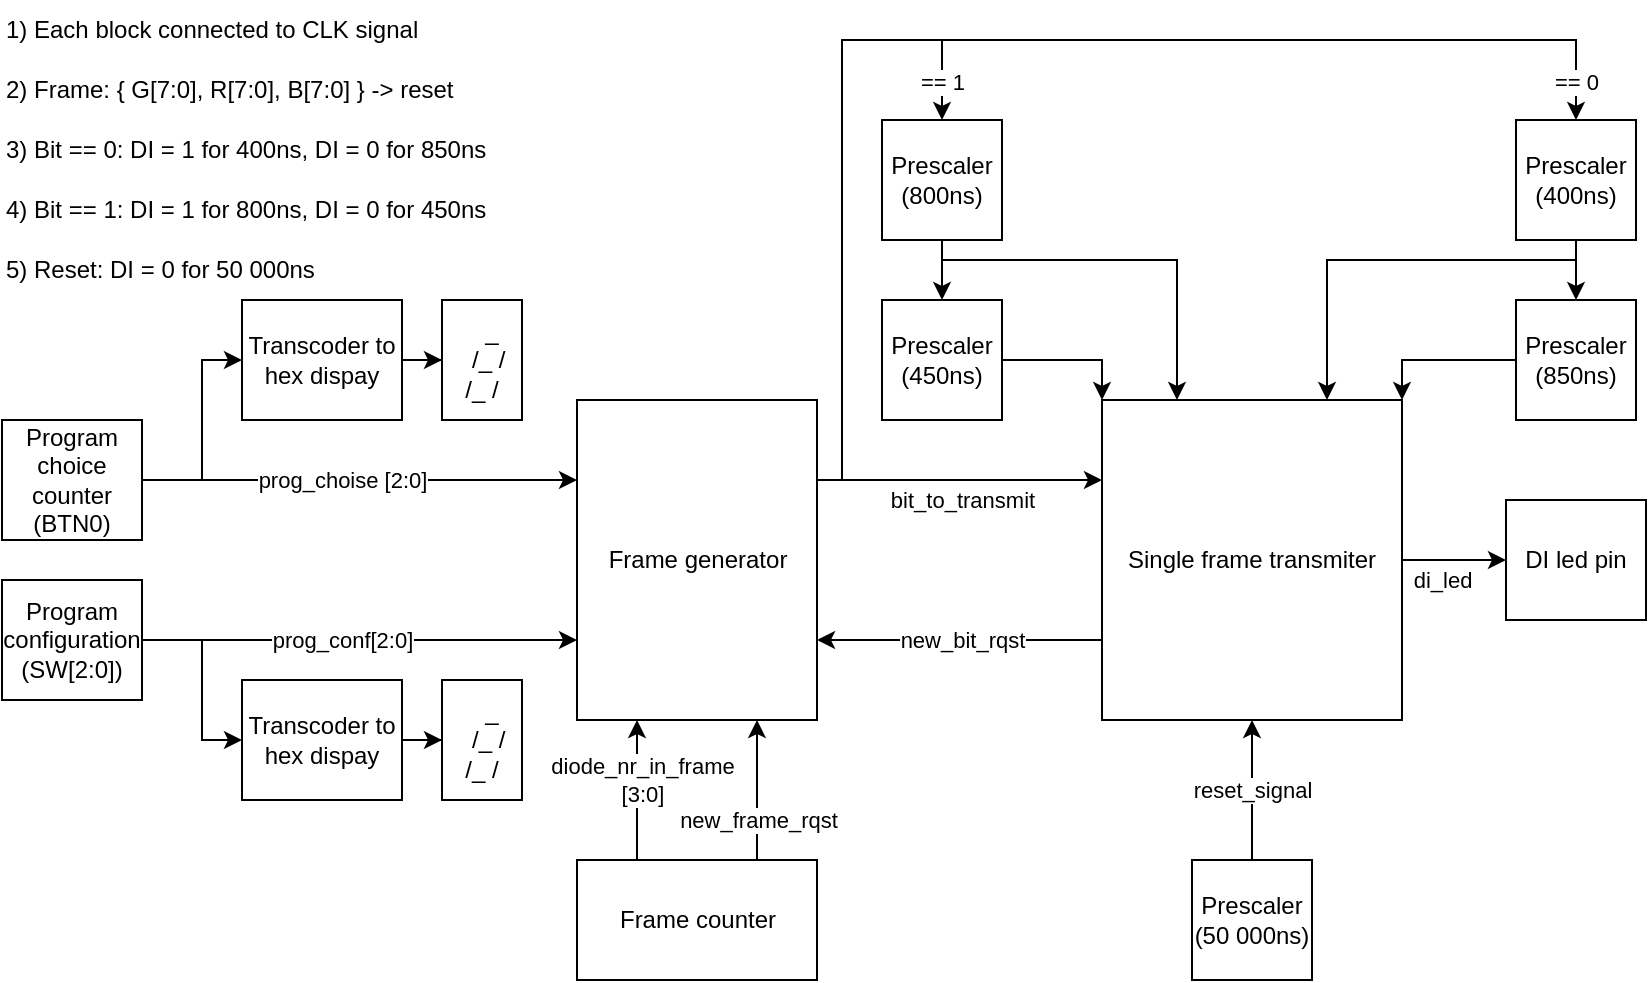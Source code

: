 <mxfile>
    <diagram id="C5RBs43oDa-KdzZeNtuy" name="Page-1">
        <mxGraphModel dx="497" dy="392" grid="1" gridSize="10" guides="1" tooltips="1" connect="1" arrows="1" fold="1" page="1" pageScale="1" pageWidth="827" pageHeight="1169" math="0" shadow="0">
            <root>
                <mxCell id="WIyWlLk6GJQsqaUBKTNV-0"/>
                <mxCell id="WIyWlLk6GJQsqaUBKTNV-1" parent="WIyWlLk6GJQsqaUBKTNV-0"/>
                <mxCell id="ReCScM4sRMLZIFWJEKZz-17" value="prog_choise [2:0]" style="edgeStyle=orthogonalEdgeStyle;rounded=0;orthogonalLoop=1;jettySize=auto;html=1;entryX=0;entryY=0.25;entryDx=0;entryDy=0;" parent="WIyWlLk6GJQsqaUBKTNV-1" source="ReCScM4sRMLZIFWJEKZz-0" target="ReCScM4sRMLZIFWJEKZz-15" edge="1">
                    <mxGeometry x="-0.081" relative="1" as="geometry">
                        <Array as="points">
                            <mxPoint x="140" y="240"/>
                            <mxPoint x="140" y="240"/>
                        </Array>
                        <mxPoint as="offset"/>
                    </mxGeometry>
                </mxCell>
                <mxCell id="ReCScM4sRMLZIFWJEKZz-23" style="edgeStyle=orthogonalEdgeStyle;rounded=0;orthogonalLoop=1;jettySize=auto;html=1;entryX=0;entryY=0.5;entryDx=0;entryDy=0;" parent="WIyWlLk6GJQsqaUBKTNV-1" source="ReCScM4sRMLZIFWJEKZz-0" target="ReCScM4sRMLZIFWJEKZz-3" edge="1">
                    <mxGeometry relative="1" as="geometry">
                        <Array as="points">
                            <mxPoint x="100" y="240"/>
                            <mxPoint x="100" y="180"/>
                        </Array>
                    </mxGeometry>
                </mxCell>
                <mxCell id="ReCScM4sRMLZIFWJEKZz-0" value="Program choice&lt;br&gt;counter&lt;br&gt;(BTN0)" style="rounded=0;whiteSpace=wrap;html=1;" parent="WIyWlLk6GJQsqaUBKTNV-1" vertex="1">
                    <mxGeometry y="210" width="70" height="60" as="geometry"/>
                </mxCell>
                <mxCell id="ReCScM4sRMLZIFWJEKZz-16" value="prog_conf[2:0]" style="edgeStyle=orthogonalEdgeStyle;rounded=0;orthogonalLoop=1;jettySize=auto;html=1;entryX=0;entryY=0.75;entryDx=0;entryDy=0;" parent="WIyWlLk6GJQsqaUBKTNV-1" source="ReCScM4sRMLZIFWJEKZz-1" target="ReCScM4sRMLZIFWJEKZz-15" edge="1">
                    <mxGeometry x="-0.081" relative="1" as="geometry">
                        <Array as="points">
                            <mxPoint x="90" y="320"/>
                            <mxPoint x="90" y="320"/>
                        </Array>
                        <mxPoint as="offset"/>
                    </mxGeometry>
                </mxCell>
                <mxCell id="ReCScM4sRMLZIFWJEKZz-24" style="edgeStyle=orthogonalEdgeStyle;rounded=0;orthogonalLoop=1;jettySize=auto;html=1;entryX=0;entryY=0.5;entryDx=0;entryDy=0;" parent="WIyWlLk6GJQsqaUBKTNV-1" source="ReCScM4sRMLZIFWJEKZz-1" target="ReCScM4sRMLZIFWJEKZz-9" edge="1">
                    <mxGeometry relative="1" as="geometry">
                        <Array as="points">
                            <mxPoint x="100" y="320"/>
                            <mxPoint x="100" y="370"/>
                        </Array>
                    </mxGeometry>
                </mxCell>
                <mxCell id="ReCScM4sRMLZIFWJEKZz-1" value="Program configuration&lt;br&gt;(SW[2:0])" style="rounded=0;whiteSpace=wrap;html=1;" parent="WIyWlLk6GJQsqaUBKTNV-1" vertex="1">
                    <mxGeometry y="290" width="70" height="60" as="geometry"/>
                </mxCell>
                <mxCell id="ReCScM4sRMLZIFWJEKZz-7" style="edgeStyle=orthogonalEdgeStyle;rounded=0;orthogonalLoop=1;jettySize=auto;html=1;" parent="WIyWlLk6GJQsqaUBKTNV-1" source="ReCScM4sRMLZIFWJEKZz-3" target="ReCScM4sRMLZIFWJEKZz-4" edge="1">
                    <mxGeometry relative="1" as="geometry"/>
                </mxCell>
                <mxCell id="ReCScM4sRMLZIFWJEKZz-3" value="Transcoder to hex dispay" style="rounded=0;whiteSpace=wrap;html=1;" parent="WIyWlLk6GJQsqaUBKTNV-1" vertex="1">
                    <mxGeometry x="120" y="150" width="80" height="60" as="geometry"/>
                </mxCell>
                <mxCell id="ReCScM4sRMLZIFWJEKZz-4" value="&amp;nbsp; &amp;nbsp; &amp;nbsp;_&amp;nbsp;&amp;nbsp;&lt;br&gt;&amp;nbsp; /_ /&lt;br&gt;/_ /" style="rounded=0;whiteSpace=wrap;html=1;" parent="WIyWlLk6GJQsqaUBKTNV-1" vertex="1">
                    <mxGeometry x="220" y="150" width="40" height="60" as="geometry"/>
                </mxCell>
                <mxCell id="ReCScM4sRMLZIFWJEKZz-8" style="edgeStyle=orthogonalEdgeStyle;rounded=0;orthogonalLoop=1;jettySize=auto;html=1;" parent="WIyWlLk6GJQsqaUBKTNV-1" source="ReCScM4sRMLZIFWJEKZz-9" target="ReCScM4sRMLZIFWJEKZz-10" edge="1">
                    <mxGeometry relative="1" as="geometry"/>
                </mxCell>
                <mxCell id="ReCScM4sRMLZIFWJEKZz-9" value="Transcoder to hex dispay" style="rounded=0;whiteSpace=wrap;html=1;" parent="WIyWlLk6GJQsqaUBKTNV-1" vertex="1">
                    <mxGeometry x="120" y="340" width="80" height="60" as="geometry"/>
                </mxCell>
                <mxCell id="ReCScM4sRMLZIFWJEKZz-10" value="&amp;nbsp; &amp;nbsp; &amp;nbsp;_&amp;nbsp;&amp;nbsp;&lt;br&gt;&amp;nbsp; /_ /&lt;br&gt;/_ /" style="rounded=0;whiteSpace=wrap;html=1;" parent="WIyWlLk6GJQsqaUBKTNV-1" vertex="1">
                    <mxGeometry x="220" y="340" width="40" height="60" as="geometry"/>
                </mxCell>
                <mxCell id="ReCScM4sRMLZIFWJEKZz-19" value="bit_to_transmit" style="edgeStyle=orthogonalEdgeStyle;rounded=0;orthogonalLoop=1;jettySize=auto;html=1;exitX=1;exitY=0.25;exitDx=0;exitDy=0;entryX=0;entryY=0.25;entryDx=0;entryDy=0;" parent="WIyWlLk6GJQsqaUBKTNV-1" source="ReCScM4sRMLZIFWJEKZz-15" target="ReCScM4sRMLZIFWJEKZz-18" edge="1">
                    <mxGeometry x="0.018" y="-10" relative="1" as="geometry">
                        <mxPoint as="offset"/>
                    </mxGeometry>
                </mxCell>
                <mxCell id="ReCScM4sRMLZIFWJEKZz-75" value="== 1" style="edgeStyle=orthogonalEdgeStyle;rounded=0;orthogonalLoop=1;jettySize=auto;html=1;exitX=1;exitY=0.25;exitDx=0;exitDy=0;entryX=0.5;entryY=0;entryDx=0;entryDy=0;" parent="WIyWlLk6GJQsqaUBKTNV-1" source="ReCScM4sRMLZIFWJEKZz-15" target="ReCScM4sRMLZIFWJEKZz-46" edge="1">
                    <mxGeometry x="0.883" relative="1" as="geometry">
                        <Array as="points">
                            <mxPoint x="420" y="240"/>
                            <mxPoint x="420" y="20"/>
                            <mxPoint x="470" y="20"/>
                        </Array>
                        <mxPoint as="offset"/>
                    </mxGeometry>
                </mxCell>
                <mxCell id="ReCScM4sRMLZIFWJEKZz-76" value="== 0" style="edgeStyle=orthogonalEdgeStyle;rounded=0;orthogonalLoop=1;jettySize=auto;html=1;exitX=1;exitY=0.25;exitDx=0;exitDy=0;entryX=0.5;entryY=0;entryDx=0;entryDy=0;" parent="WIyWlLk6GJQsqaUBKTNV-1" source="ReCScM4sRMLZIFWJEKZz-15" target="ReCScM4sRMLZIFWJEKZz-44" edge="1">
                    <mxGeometry x="0.939" relative="1" as="geometry">
                        <Array as="points">
                            <mxPoint x="420" y="240"/>
                            <mxPoint x="420" y="20"/>
                            <mxPoint x="787" y="20"/>
                        </Array>
                        <mxPoint as="offset"/>
                    </mxGeometry>
                </mxCell>
                <mxCell id="ReCScM4sRMLZIFWJEKZz-15" value="Frame generator" style="rounded=0;whiteSpace=wrap;html=1;" parent="WIyWlLk6GJQsqaUBKTNV-1" vertex="1">
                    <mxGeometry x="287.5" y="200" width="120" height="160" as="geometry"/>
                </mxCell>
                <mxCell id="ReCScM4sRMLZIFWJEKZz-20" value="new_bit_rqst" style="edgeStyle=orthogonalEdgeStyle;rounded=0;orthogonalLoop=1;jettySize=auto;html=1;exitX=0;exitY=0.75;exitDx=0;exitDy=0;entryX=1;entryY=0.75;entryDx=0;entryDy=0;" parent="WIyWlLk6GJQsqaUBKTNV-1" source="ReCScM4sRMLZIFWJEKZz-18" target="ReCScM4sRMLZIFWJEKZz-15" edge="1">
                    <mxGeometry x="-0.015" relative="1" as="geometry">
                        <mxPoint as="offset"/>
                    </mxGeometry>
                </mxCell>
                <mxCell id="ReCScM4sRMLZIFWJEKZz-43" value="di_led" style="edgeStyle=orthogonalEdgeStyle;rounded=0;orthogonalLoop=1;jettySize=auto;html=1;exitX=1;exitY=0.5;exitDx=0;exitDy=0;entryX=0;entryY=0.5;entryDx=0;entryDy=0;" parent="WIyWlLk6GJQsqaUBKTNV-1" source="ReCScM4sRMLZIFWJEKZz-18" target="ReCScM4sRMLZIFWJEKZz-42" edge="1">
                    <mxGeometry x="-0.231" y="-10" relative="1" as="geometry">
                        <mxPoint as="offset"/>
                    </mxGeometry>
                </mxCell>
                <mxCell id="ReCScM4sRMLZIFWJEKZz-18" value="Single frame transmiter" style="rounded=0;whiteSpace=wrap;html=1;" parent="WIyWlLk6GJQsqaUBKTNV-1" vertex="1">
                    <mxGeometry x="550" y="200" width="150" height="160" as="geometry"/>
                </mxCell>
                <mxCell id="ReCScM4sRMLZIFWJEKZz-26" value="diode_nr_in_frame&lt;br&gt;[3:0]" style="edgeStyle=orthogonalEdgeStyle;rounded=0;orthogonalLoop=1;jettySize=auto;html=1;exitX=0.25;exitY=0;exitDx=0;exitDy=0;entryX=0.25;entryY=1;entryDx=0;entryDy=0;" parent="WIyWlLk6GJQsqaUBKTNV-1" source="ReCScM4sRMLZIFWJEKZz-25" target="ReCScM4sRMLZIFWJEKZz-15" edge="1">
                    <mxGeometry x="0.143" y="-2" relative="1" as="geometry">
                        <mxPoint as="offset"/>
                    </mxGeometry>
                </mxCell>
                <mxCell id="ReCScM4sRMLZIFWJEKZz-27" value="new_frame_rqst" style="edgeStyle=orthogonalEdgeStyle;rounded=0;orthogonalLoop=1;jettySize=auto;html=1;exitX=0.75;exitY=0;exitDx=0;exitDy=0;entryX=0.75;entryY=1;entryDx=0;entryDy=0;" parent="WIyWlLk6GJQsqaUBKTNV-1" source="ReCScM4sRMLZIFWJEKZz-25" target="ReCScM4sRMLZIFWJEKZz-15" edge="1">
                    <mxGeometry x="-0.429" relative="1" as="geometry">
                        <mxPoint as="offset"/>
                    </mxGeometry>
                </mxCell>
                <mxCell id="ReCScM4sRMLZIFWJEKZz-25" value="Frame counter" style="rounded=0;whiteSpace=wrap;html=1;" parent="WIyWlLk6GJQsqaUBKTNV-1" vertex="1">
                    <mxGeometry x="287.5" y="430" width="120" height="60" as="geometry"/>
                </mxCell>
                <mxCell id="ReCScM4sRMLZIFWJEKZz-34" style="edgeStyle=orthogonalEdgeStyle;rounded=0;orthogonalLoop=1;jettySize=auto;html=1;exitX=0;exitY=0.5;exitDx=0;exitDy=0;entryX=0;entryY=0.5;entryDx=0;entryDy=0;" parent="WIyWlLk6GJQsqaUBKTNV-1" source="ReCScM4sRMLZIFWJEKZz-29" target="ReCScM4sRMLZIFWJEKZz-29" edge="1">
                    <mxGeometry relative="1" as="geometry"/>
                </mxCell>
                <mxCell id="ReCScM4sRMLZIFWJEKZz-37" value="reset_signal" style="edgeStyle=orthogonalEdgeStyle;rounded=0;orthogonalLoop=1;jettySize=auto;html=1;entryX=0.5;entryY=1;entryDx=0;entryDy=0;" parent="WIyWlLk6GJQsqaUBKTNV-1" source="ReCScM4sRMLZIFWJEKZz-29" edge="1" target="ReCScM4sRMLZIFWJEKZz-18">
                    <mxGeometry relative="1" as="geometry">
                        <mxPoint x="590" y="370" as="targetPoint"/>
                    </mxGeometry>
                </mxCell>
                <mxCell id="ReCScM4sRMLZIFWJEKZz-29" value="Prescaler&lt;br&gt;(50 000ns)" style="rounded=0;whiteSpace=wrap;html=1;" parent="WIyWlLk6GJQsqaUBKTNV-1" vertex="1">
                    <mxGeometry x="595" y="430" width="60" height="60" as="geometry"/>
                </mxCell>
                <mxCell id="ReCScM4sRMLZIFWJEKZz-38" value="2) Frame: { G[7:0], R[7:0], B[7:0] } -&amp;gt; reset" style="text;html=1;align=left;verticalAlign=middle;resizable=0;points=[];autosize=1;strokeColor=none;fillColor=none;" parent="WIyWlLk6GJQsqaUBKTNV-1" vertex="1">
                    <mxGeometry y="30" width="250" height="30" as="geometry"/>
                </mxCell>
                <mxCell id="ReCScM4sRMLZIFWJEKZz-39" value="3) Bit == 0: DI = 1 for 400ns, DI = 0 for 850ns" style="text;html=1;align=left;verticalAlign=middle;resizable=0;points=[];autosize=1;strokeColor=none;fillColor=none;" parent="WIyWlLk6GJQsqaUBKTNV-1" vertex="1">
                    <mxGeometry y="60" width="260" height="30" as="geometry"/>
                </mxCell>
                <mxCell id="ReCScM4sRMLZIFWJEKZz-40" value="4) Bit == 1: DI = 1 for 800ns, DI = 0 for 450ns" style="text;html=1;align=left;verticalAlign=middle;resizable=0;points=[];autosize=1;strokeColor=none;fillColor=none;" parent="WIyWlLk6GJQsqaUBKTNV-1" vertex="1">
                    <mxGeometry y="90" width="260" height="30" as="geometry"/>
                </mxCell>
                <mxCell id="ReCScM4sRMLZIFWJEKZz-41" value="5) Reset: DI = 0 for 50 000ns" style="text;html=1;align=left;verticalAlign=middle;resizable=0;points=[];autosize=1;strokeColor=none;fillColor=none;" parent="WIyWlLk6GJQsqaUBKTNV-1" vertex="1">
                    <mxGeometry y="120" width="180" height="30" as="geometry"/>
                </mxCell>
                <mxCell id="ReCScM4sRMLZIFWJEKZz-42" value="DI led pin" style="rounded=0;whiteSpace=wrap;html=1;" parent="WIyWlLk6GJQsqaUBKTNV-1" vertex="1">
                    <mxGeometry x="752" y="250" width="70" height="60" as="geometry"/>
                </mxCell>
                <mxCell id="ReCScM4sRMLZIFWJEKZz-71" style="edgeStyle=orthogonalEdgeStyle;rounded=0;orthogonalLoop=1;jettySize=auto;html=1;entryX=0.5;entryY=0;entryDx=0;entryDy=0;" parent="WIyWlLk6GJQsqaUBKTNV-1" source="ReCScM4sRMLZIFWJEKZz-44" target="ReCScM4sRMLZIFWJEKZz-45" edge="1">
                    <mxGeometry relative="1" as="geometry"/>
                </mxCell>
                <mxCell id="ReCScM4sRMLZIFWJEKZz-73" style="edgeStyle=orthogonalEdgeStyle;rounded=0;orthogonalLoop=1;jettySize=auto;html=1;exitX=0.5;exitY=1;exitDx=0;exitDy=0;entryX=0.75;entryY=0;entryDx=0;entryDy=0;" parent="WIyWlLk6GJQsqaUBKTNV-1" source="ReCScM4sRMLZIFWJEKZz-44" target="ReCScM4sRMLZIFWJEKZz-18" edge="1">
                    <mxGeometry relative="1" as="geometry">
                        <Array as="points">
                            <mxPoint x="787" y="130"/>
                            <mxPoint x="663" y="130"/>
                        </Array>
                    </mxGeometry>
                </mxCell>
                <mxCell id="ReCScM4sRMLZIFWJEKZz-44" value="Prescaler&lt;br&gt;(400ns)" style="rounded=0;whiteSpace=wrap;html=1;" parent="WIyWlLk6GJQsqaUBKTNV-1" vertex="1">
                    <mxGeometry x="757" y="60" width="60" height="60" as="geometry"/>
                </mxCell>
                <mxCell id="ReCScM4sRMLZIFWJEKZz-69" style="edgeStyle=orthogonalEdgeStyle;rounded=0;orthogonalLoop=1;jettySize=auto;html=1;entryX=1;entryY=0;entryDx=0;entryDy=0;" parent="WIyWlLk6GJQsqaUBKTNV-1" source="ReCScM4sRMLZIFWJEKZz-45" target="ReCScM4sRMLZIFWJEKZz-18" edge="1">
                    <mxGeometry relative="1" as="geometry"/>
                </mxCell>
                <mxCell id="ReCScM4sRMLZIFWJEKZz-45" value="Prescaler&lt;br&gt;(850ns)" style="rounded=0;whiteSpace=wrap;html=1;" parent="WIyWlLk6GJQsqaUBKTNV-1" vertex="1">
                    <mxGeometry x="757" y="150" width="60" height="60" as="geometry"/>
                </mxCell>
                <mxCell id="ReCScM4sRMLZIFWJEKZz-70" style="edgeStyle=orthogonalEdgeStyle;rounded=0;orthogonalLoop=1;jettySize=auto;html=1;entryX=0.5;entryY=0;entryDx=0;entryDy=0;" parent="WIyWlLk6GJQsqaUBKTNV-1" source="ReCScM4sRMLZIFWJEKZz-46" target="ReCScM4sRMLZIFWJEKZz-47" edge="1">
                    <mxGeometry relative="1" as="geometry"/>
                </mxCell>
                <mxCell id="ReCScM4sRMLZIFWJEKZz-72" style="edgeStyle=orthogonalEdgeStyle;rounded=0;orthogonalLoop=1;jettySize=auto;html=1;exitX=0.5;exitY=1;exitDx=0;exitDy=0;entryX=0.25;entryY=0;entryDx=0;entryDy=0;" parent="WIyWlLk6GJQsqaUBKTNV-1" source="ReCScM4sRMLZIFWJEKZz-46" target="ReCScM4sRMLZIFWJEKZz-18" edge="1">
                    <mxGeometry relative="1" as="geometry">
                        <Array as="points">
                            <mxPoint x="470" y="130"/>
                            <mxPoint x="587" y="130"/>
                        </Array>
                    </mxGeometry>
                </mxCell>
                <mxCell id="ReCScM4sRMLZIFWJEKZz-46" value="Prescaler&lt;br&gt;(800ns)" style="rounded=0;whiteSpace=wrap;html=1;" parent="WIyWlLk6GJQsqaUBKTNV-1" vertex="1">
                    <mxGeometry x="440" y="60" width="60" height="60" as="geometry"/>
                </mxCell>
                <mxCell id="ReCScM4sRMLZIFWJEKZz-62" style="edgeStyle=orthogonalEdgeStyle;rounded=0;orthogonalLoop=1;jettySize=auto;html=1;entryX=0;entryY=0;entryDx=0;entryDy=0;" parent="WIyWlLk6GJQsqaUBKTNV-1" source="ReCScM4sRMLZIFWJEKZz-47" target="ReCScM4sRMLZIFWJEKZz-18" edge="1">
                    <mxGeometry relative="1" as="geometry"/>
                </mxCell>
                <mxCell id="ReCScM4sRMLZIFWJEKZz-47" value="Prescaler&lt;br&gt;(450ns)" style="rounded=0;whiteSpace=wrap;html=1;" parent="WIyWlLk6GJQsqaUBKTNV-1" vertex="1">
                    <mxGeometry x="440" y="150" width="60" height="60" as="geometry"/>
                </mxCell>
                <mxCell id="Wm1BEDs0xYY4NqCO6771-0" value="1) Each block connected to CLK signal" style="text;html=1;align=left;verticalAlign=middle;resizable=0;points=[];autosize=1;strokeColor=none;fillColor=none;" parent="WIyWlLk6GJQsqaUBKTNV-1" vertex="1">
                    <mxGeometry width="230" height="30" as="geometry"/>
                </mxCell>
            </root>
        </mxGraphModel>
    </diagram>
</mxfile>